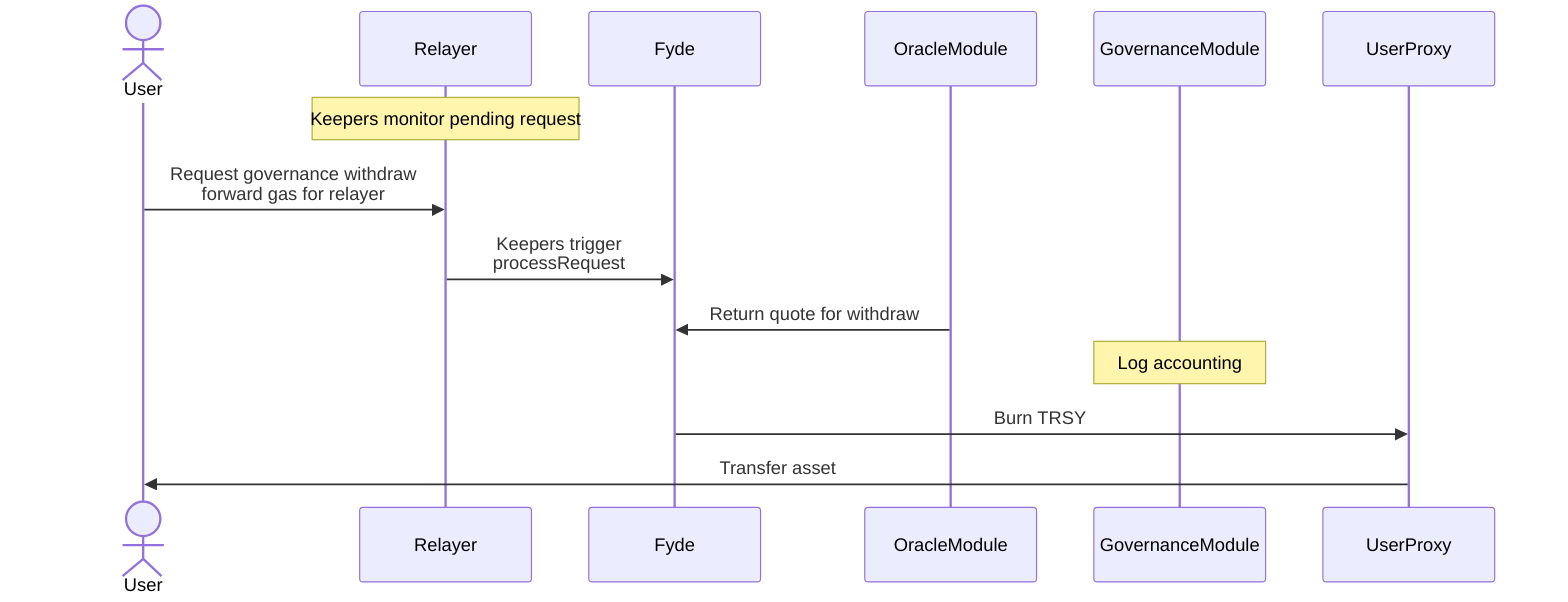 sequenceDiagram
    actor User
    Note over Relayer: Keepers monitor pending request
    User ->> Relayer: Request governance withdraw <br/> forward gas for relayer
    Relayer ->> Fyde: Keepers trigger <br/> processRequest
    OracleModule ->> Fyde: Return quote for withdraw
    Note over GovernanceModule: Log accounting
    Fyde ->> UserProxy: Burn TRSY
    UserProxy ->> User: Transfer asset